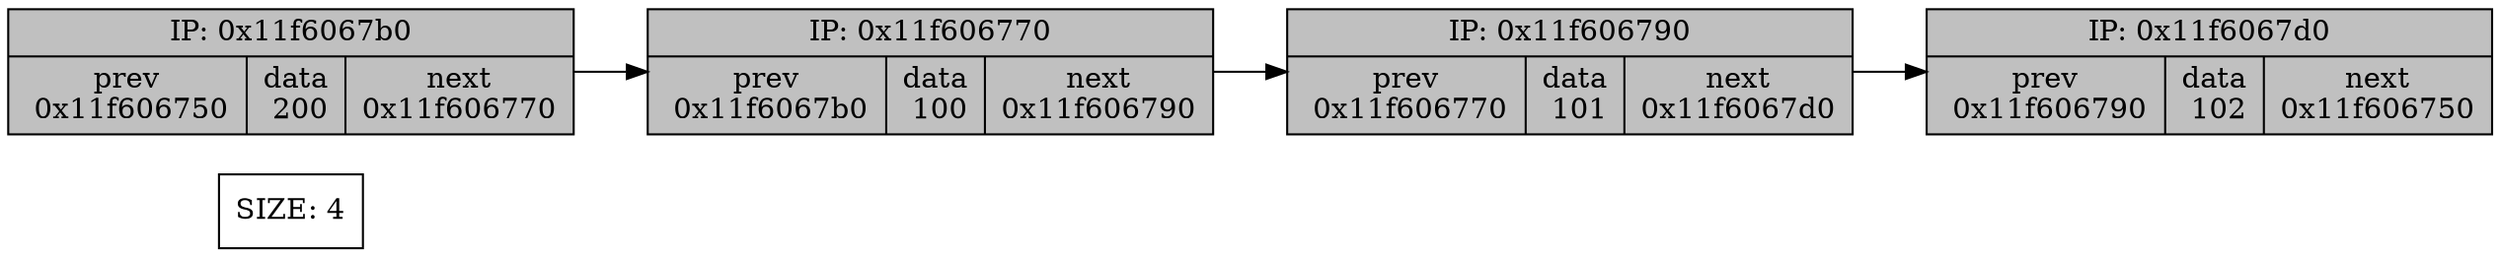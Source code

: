 digraph List
{
	rankdir = LR;
	size [shape = record, label = "SIZE: 4", fillcolor = "green"];
node [shape = record, style = filled];
p0x11f6067b0 [label = "IP: 0x11f6067b0 | { prev\n 0x11f606750 | data\n 200 | next\n0x11f606770 } ", fillcolor = "grey"];
p0x11f606770 [label = "IP: 0x11f606770 | { prev\n 0x11f6067b0 | data\n 100 | next\n0x11f606790 } ", fillcolor = "grey"];
p0x11f606790 [label = "IP: 0x11f606790 | { prev\n 0x11f606770 | data\n 101 | next\n0x11f6067d0 } ", fillcolor = "grey"];
p0x11f6067d0 [label = "IP: 0x11f6067d0 | { prev\n 0x11f606790 | data\n 102 | next\n0x11f606750 } ", fillcolor = "grey"];
	p0x11f6067b0->p0x11f606770 [color = "black", frontcolor = "", label = ""];
	p0x11f606770->p0x11f606790 [color = "black", frontcolor = "", label = ""];
	p0x11f606790->p0x11f6067d0 [color = "black", frontcolor = "", label = ""];
}
